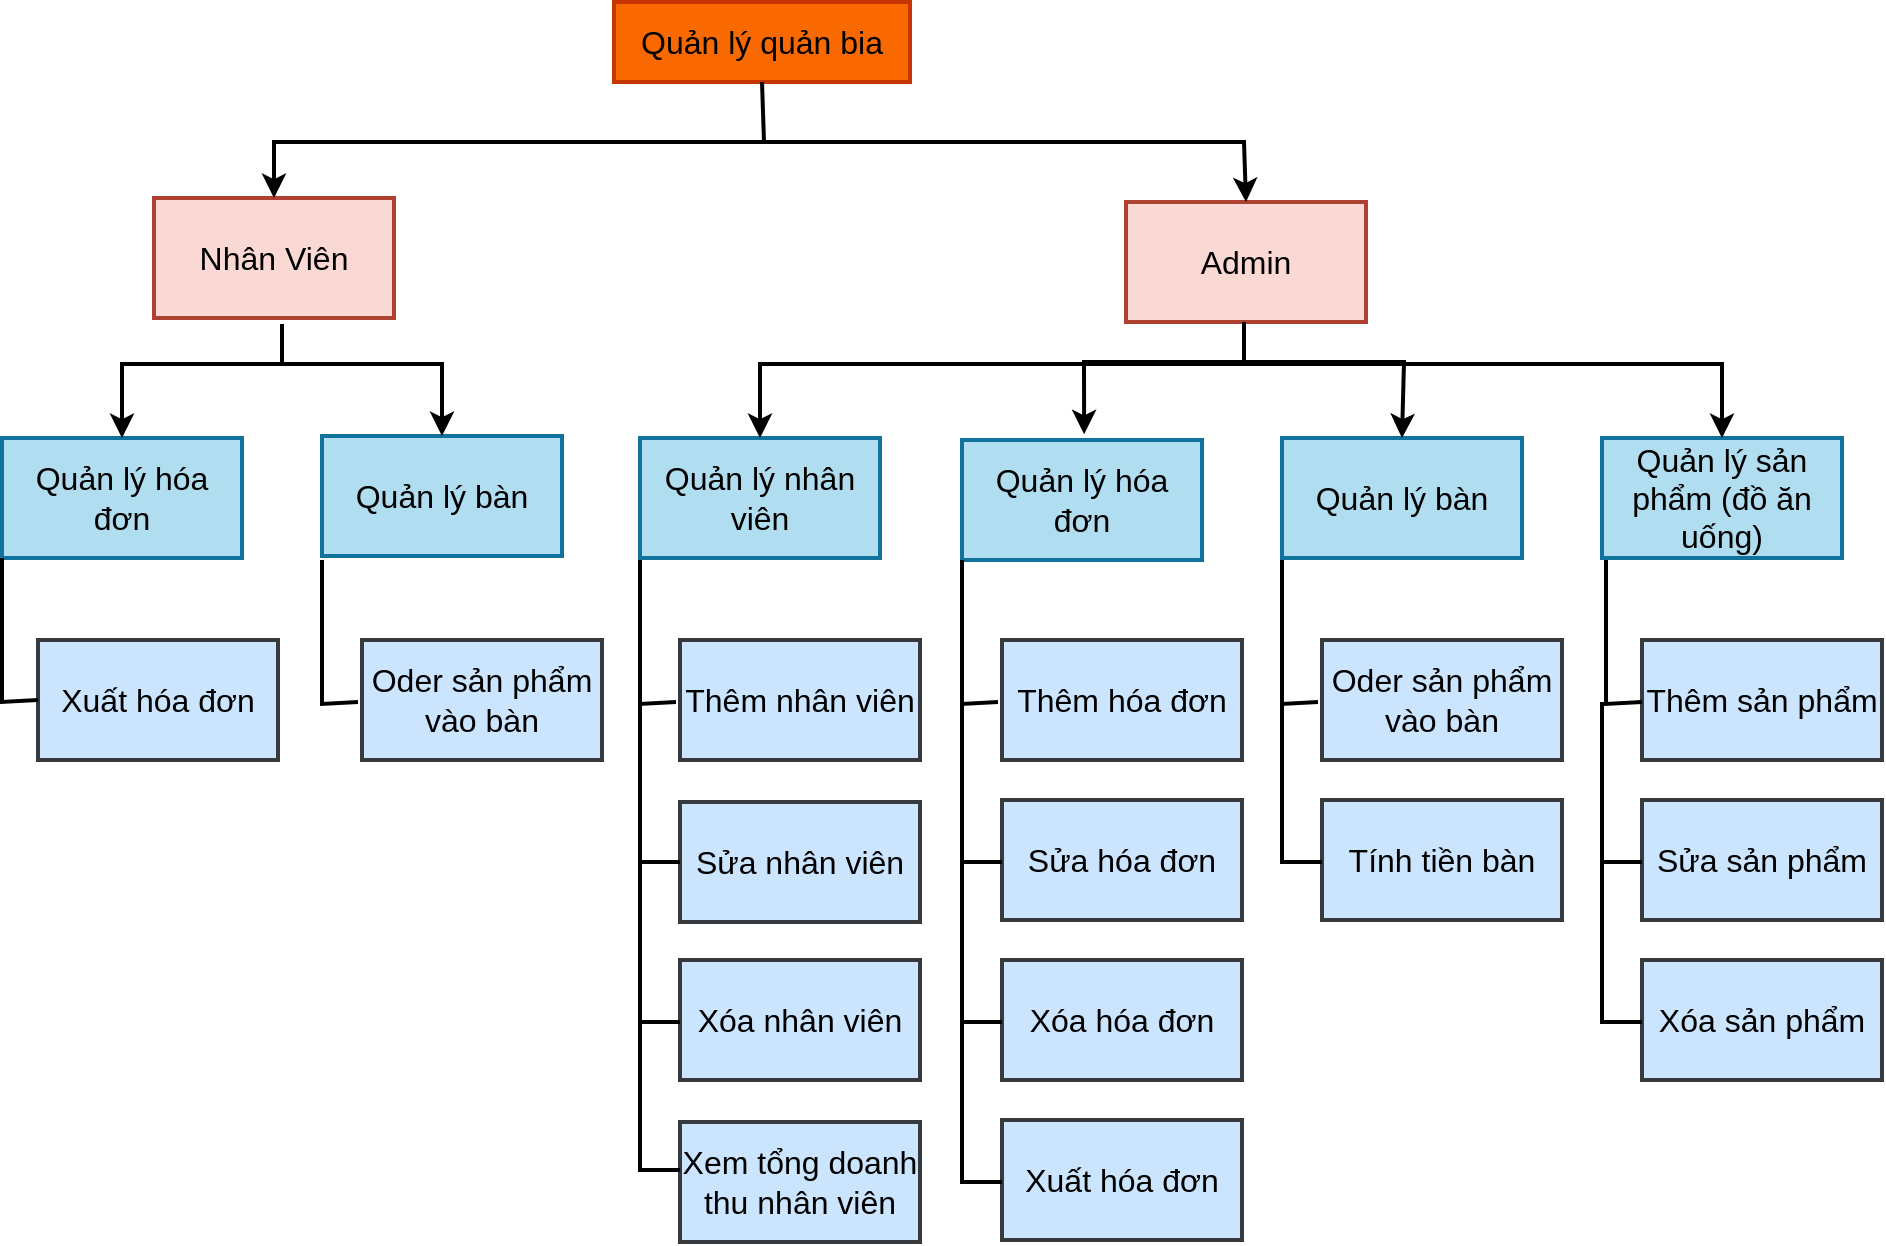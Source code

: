 <mxfile version="24.5.4" type="device">
  <diagram name="Trang-1" id="TK41pFTZRSFjJTch-Agj">
    <mxGraphModel dx="2118" dy="1188" grid="0" gridSize="10" guides="1" tooltips="1" connect="1" arrows="1" fold="1" page="0" pageScale="1" pageWidth="827" pageHeight="1169" background="none" math="0" shadow="0">
      <root>
        <mxCell id="0" />
        <mxCell id="1" parent="0" />
        <mxCell id="dIp7gTt4IQ1MrBk9j1CA-1" value="Quản lý nhân viên" style="rounded=0;whiteSpace=wrap;html=1;fillColor=#b1ddf0;strokeColor=#10739e;strokeWidth=2;fontSize=16;" vertex="1" parent="1">
          <mxGeometry x="59" y="218" width="120" height="60" as="geometry" />
        </mxCell>
        <mxCell id="dIp7gTt4IQ1MrBk9j1CA-2" value="Quản lý quản bia" style="rounded=0;whiteSpace=wrap;html=1;fillColor=#fa6800;strokeColor=#C73500;fontColor=#000000;strokeWidth=2;fontSize=16;" vertex="1" parent="1">
          <mxGeometry x="46" width="148" height="40" as="geometry" />
        </mxCell>
        <mxCell id="dIp7gTt4IQ1MrBk9j1CA-3" value="Quản lý bàn" style="rounded=0;whiteSpace=wrap;html=1;fillColor=#b1ddf0;strokeColor=#10739e;strokeWidth=2;fontSize=16;" vertex="1" parent="1">
          <mxGeometry x="380" y="218" width="120" height="60" as="geometry" />
        </mxCell>
        <mxCell id="dIp7gTt4IQ1MrBk9j1CA-4" value="Quản lý sản phẩm (đồ ăn uống)" style="rounded=0;whiteSpace=wrap;html=1;fillColor=#b1ddf0;strokeColor=#10739e;strokeWidth=2;fontSize=16;" vertex="1" parent="1">
          <mxGeometry x="540" y="218" width="120" height="60" as="geometry" />
        </mxCell>
        <mxCell id="dIp7gTt4IQ1MrBk9j1CA-5" value="Quản lý hóa đơn" style="rounded=0;whiteSpace=wrap;html=1;fillColor=#b1ddf0;strokeColor=#10739e;strokeWidth=2;fontSize=16;" vertex="1" parent="1">
          <mxGeometry x="220" y="219" width="120" height="60" as="geometry" />
        </mxCell>
        <mxCell id="dIp7gTt4IQ1MrBk9j1CA-6" value="Xóa nhân viên" style="rounded=0;whiteSpace=wrap;html=1;fillColor=#cce5ff;strokeColor=#36393d;strokeWidth=2;fontSize=16;" vertex="1" parent="1">
          <mxGeometry x="79" y="479" width="120" height="60" as="geometry" />
        </mxCell>
        <mxCell id="dIp7gTt4IQ1MrBk9j1CA-7" value="Thêm nhân viên" style="rounded=0;whiteSpace=wrap;html=1;fillColor=#cce5ff;strokeColor=#36393d;strokeWidth=2;fontSize=16;" vertex="1" parent="1">
          <mxGeometry x="79" y="319" width="120" height="60" as="geometry" />
        </mxCell>
        <mxCell id="dIp7gTt4IQ1MrBk9j1CA-9" value="Admin" style="rounded=0;whiteSpace=wrap;html=1;fillColor=#fad9d5;strokeColor=#ae4132;strokeWidth=2;fontSize=16;" vertex="1" parent="1">
          <mxGeometry x="302" y="100" width="120" height="60" as="geometry" />
        </mxCell>
        <mxCell id="dIp7gTt4IQ1MrBk9j1CA-10" value="Thêm hóa đơn" style="rounded=0;whiteSpace=wrap;html=1;fillColor=#cce5ff;strokeColor=#36393d;strokeWidth=2;fontSize=16;" vertex="1" parent="1">
          <mxGeometry x="240" y="319" width="120" height="60" as="geometry" />
        </mxCell>
        <mxCell id="dIp7gTt4IQ1MrBk9j1CA-11" value="Xuất hóa đơn" style="rounded=0;whiteSpace=wrap;html=1;fillColor=#cce5ff;strokeColor=#36393d;strokeWidth=2;fontSize=16;" vertex="1" parent="1">
          <mxGeometry x="240" y="559" width="120" height="60" as="geometry" />
        </mxCell>
        <mxCell id="dIp7gTt4IQ1MrBk9j1CA-12" value="Sửa hóa đơn" style="rounded=0;whiteSpace=wrap;html=1;fillColor=#cce5ff;strokeColor=#36393d;strokeWidth=2;fontSize=16;" vertex="1" parent="1">
          <mxGeometry x="240" y="399" width="120" height="60" as="geometry" />
        </mxCell>
        <mxCell id="dIp7gTt4IQ1MrBk9j1CA-13" value="Xóa hóa đơn" style="rounded=0;whiteSpace=wrap;html=1;fillColor=#cce5ff;strokeColor=#36393d;strokeWidth=2;fontSize=16;" vertex="1" parent="1">
          <mxGeometry x="240" y="479" width="120" height="60" as="geometry" />
        </mxCell>
        <mxCell id="dIp7gTt4IQ1MrBk9j1CA-14" value="Oder sản phẩm vào bàn" style="rounded=0;whiteSpace=wrap;html=1;fillColor=#cce5ff;strokeColor=#36393d;strokeWidth=2;fontSize=16;" vertex="1" parent="1">
          <mxGeometry x="400" y="319" width="120" height="60" as="geometry" />
        </mxCell>
        <mxCell id="dIp7gTt4IQ1MrBk9j1CA-15" value="Tính tiền bàn" style="rounded=0;whiteSpace=wrap;html=1;fillColor=#cce5ff;strokeColor=#36393d;strokeWidth=2;fontSize=16;" vertex="1" parent="1">
          <mxGeometry x="400" y="399" width="120" height="60" as="geometry" />
        </mxCell>
        <mxCell id="dIp7gTt4IQ1MrBk9j1CA-16" value="Thêm sản phẩm" style="rounded=0;whiteSpace=wrap;html=1;fillColor=#cce5ff;strokeColor=#36393d;strokeWidth=2;fontSize=16;" vertex="1" parent="1">
          <mxGeometry x="560" y="319" width="120" height="60" as="geometry" />
        </mxCell>
        <mxCell id="dIp7gTt4IQ1MrBk9j1CA-18" value="Sửa sản phẩm" style="rounded=0;whiteSpace=wrap;html=1;fillColor=#cce5ff;strokeColor=#36393d;strokeWidth=2;fontSize=16;" vertex="1" parent="1">
          <mxGeometry x="560" y="399" width="120" height="60" as="geometry" />
        </mxCell>
        <mxCell id="dIp7gTt4IQ1MrBk9j1CA-19" value="Xóa sản phẩm" style="rounded=0;whiteSpace=wrap;html=1;fillColor=#cce5ff;strokeColor=#36393d;strokeWidth=2;fontSize=16;" vertex="1" parent="1">
          <mxGeometry x="560" y="479" width="120" height="60" as="geometry" />
        </mxCell>
        <mxCell id="dIp7gTt4IQ1MrBk9j1CA-21" value="Xem tổng doanh thu nhân viên" style="rounded=0;whiteSpace=wrap;html=1;fillColor=#cce5ff;strokeColor=#36393d;strokeWidth=2;fontSize=16;" vertex="1" parent="1">
          <mxGeometry x="79" y="560" width="120" height="60" as="geometry" />
        </mxCell>
        <mxCell id="dIp7gTt4IQ1MrBk9j1CA-22" value="Sửa nhân viên" style="rounded=0;whiteSpace=wrap;html=1;fillColor=#cce5ff;strokeColor=#36393d;strokeWidth=2;fontSize=16;" vertex="1" parent="1">
          <mxGeometry x="79" y="400" width="120" height="60" as="geometry" />
        </mxCell>
        <mxCell id="dIp7gTt4IQ1MrBk9j1CA-23" value="Nhân Viên" style="rounded=0;whiteSpace=wrap;html=1;fillColor=#fad9d5;strokeColor=#ae4132;strokeWidth=2;fontSize=16;" vertex="1" parent="1">
          <mxGeometry x="-184" y="98" width="120" height="60" as="geometry" />
        </mxCell>
        <mxCell id="dIp7gTt4IQ1MrBk9j1CA-25" value="Quản lý hóa đơn" style="rounded=0;whiteSpace=wrap;html=1;fillColor=#b1ddf0;strokeColor=#10739e;strokeWidth=2;fontSize=16;" vertex="1" parent="1">
          <mxGeometry x="-260" y="218" width="120" height="60" as="geometry" />
        </mxCell>
        <mxCell id="dIp7gTt4IQ1MrBk9j1CA-26" value="Quản lý bàn" style="rounded=0;whiteSpace=wrap;html=1;fillColor=#b1ddf0;strokeColor=#10739e;strokeWidth=2;fontSize=16;" vertex="1" parent="1">
          <mxGeometry x="-100" y="217" width="120" height="60" as="geometry" />
        </mxCell>
        <mxCell id="dIp7gTt4IQ1MrBk9j1CA-27" value="Oder sản phẩm vào bàn" style="rounded=0;whiteSpace=wrap;html=1;fillColor=#cce5ff;strokeColor=#36393d;strokeWidth=2;fontSize=16;" vertex="1" parent="1">
          <mxGeometry x="-80" y="319" width="120" height="60" as="geometry" />
        </mxCell>
        <mxCell id="dIp7gTt4IQ1MrBk9j1CA-28" value="Xuất hóa đơn" style="rounded=0;whiteSpace=wrap;html=1;fillColor=#cce5ff;strokeColor=#36393d;strokeWidth=2;fontSize=16;" vertex="1" parent="1">
          <mxGeometry x="-242" y="319" width="120" height="60" as="geometry" />
        </mxCell>
        <mxCell id="dIp7gTt4IQ1MrBk9j1CA-30" value="" style="endArrow=none;html=1;rounded=0;fontSize=12;strokeWidth=2;entryX=0;entryY=1;entryDx=0;entryDy=0;exitX=0;exitY=0.5;exitDx=0;exitDy=0;" edge="1" parent="1" source="dIp7gTt4IQ1MrBk9j1CA-28" target="dIp7gTt4IQ1MrBk9j1CA-25">
          <mxGeometry width="50" height="50" relative="1" as="geometry">
            <mxPoint x="-270" y="350" as="sourcePoint" />
            <mxPoint x="-220" y="300" as="targetPoint" />
            <Array as="points">
              <mxPoint x="-260" y="350" />
            </Array>
          </mxGeometry>
        </mxCell>
        <mxCell id="dIp7gTt4IQ1MrBk9j1CA-31" value="" style="endArrow=none;html=1;rounded=0;fontSize=12;strokeWidth=2;entryX=0;entryY=1;entryDx=0;entryDy=0;exitX=0;exitY=0.5;exitDx=0;exitDy=0;" edge="1" parent="1">
          <mxGeometry width="50" height="50" relative="1" as="geometry">
            <mxPoint x="-82" y="350" as="sourcePoint" />
            <mxPoint x="-100" y="279" as="targetPoint" />
            <Array as="points">
              <mxPoint x="-100" y="351" />
            </Array>
          </mxGeometry>
        </mxCell>
        <mxCell id="dIp7gTt4IQ1MrBk9j1CA-32" value="" style="endArrow=none;html=1;rounded=0;fontSize=12;strokeWidth=2;entryX=0;entryY=1;entryDx=0;entryDy=0;exitX=0;exitY=0.5;exitDx=0;exitDy=0;" edge="1" parent="1">
          <mxGeometry width="50" height="50" relative="1" as="geometry">
            <mxPoint x="77" y="350" as="sourcePoint" />
            <mxPoint x="59" y="279" as="targetPoint" />
            <Array as="points">
              <mxPoint x="59" y="351" />
            </Array>
          </mxGeometry>
        </mxCell>
        <mxCell id="dIp7gTt4IQ1MrBk9j1CA-33" value="" style="endArrow=none;html=1;rounded=0;fontSize=12;strokeWidth=2;entryX=0;entryY=1;entryDx=0;entryDy=0;exitX=0;exitY=0.5;exitDx=0;exitDy=0;" edge="1" parent="1">
          <mxGeometry width="50" height="50" relative="1" as="geometry">
            <mxPoint x="238" y="350" as="sourcePoint" />
            <mxPoint x="220" y="279" as="targetPoint" />
            <Array as="points">
              <mxPoint x="220" y="351" />
            </Array>
          </mxGeometry>
        </mxCell>
        <mxCell id="dIp7gTt4IQ1MrBk9j1CA-34" value="" style="endArrow=none;html=1;rounded=0;fontSize=12;strokeWidth=2;entryX=0;entryY=1;entryDx=0;entryDy=0;exitX=0;exitY=0.5;exitDx=0;exitDy=0;" edge="1" parent="1">
          <mxGeometry width="50" height="50" relative="1" as="geometry">
            <mxPoint x="398" y="350" as="sourcePoint" />
            <mxPoint x="380" y="279" as="targetPoint" />
            <Array as="points">
              <mxPoint x="380" y="351" />
            </Array>
          </mxGeometry>
        </mxCell>
        <mxCell id="dIp7gTt4IQ1MrBk9j1CA-35" value="" style="endArrow=none;html=1;rounded=0;fontSize=12;strokeWidth=2;entryX=0;entryY=1;entryDx=0;entryDy=0;exitX=0;exitY=0.5;exitDx=0;exitDy=0;" edge="1" parent="1">
          <mxGeometry width="50" height="50" relative="1" as="geometry">
            <mxPoint x="560" y="350" as="sourcePoint" />
            <mxPoint x="542" y="279" as="targetPoint" />
            <Array as="points">
              <mxPoint x="542" y="351" />
            </Array>
          </mxGeometry>
        </mxCell>
        <mxCell id="dIp7gTt4IQ1MrBk9j1CA-37" value="" style="endArrow=none;html=1;rounded=0;fontSize=12;strokeWidth=2;entryX=0;entryY=1;entryDx=0;entryDy=0;exitX=0;exitY=0.5;exitDx=0;exitDy=0;" edge="1" parent="1" source="dIp7gTt4IQ1MrBk9j1CA-22">
          <mxGeometry width="50" height="50" relative="1" as="geometry">
            <mxPoint x="77" y="421" as="sourcePoint" />
            <mxPoint x="59" y="350" as="targetPoint" />
            <Array as="points">
              <mxPoint x="59" y="430" />
            </Array>
          </mxGeometry>
        </mxCell>
        <mxCell id="dIp7gTt4IQ1MrBk9j1CA-39" value="" style="endArrow=none;html=1;rounded=0;fontSize=12;strokeWidth=2;entryX=0;entryY=1;entryDx=0;entryDy=0;exitX=0;exitY=0.5;exitDx=0;exitDy=0;" edge="1" parent="1">
          <mxGeometry width="50" height="50" relative="1" as="geometry">
            <mxPoint x="79" y="510" as="sourcePoint" />
            <mxPoint x="59" y="430" as="targetPoint" />
            <Array as="points">
              <mxPoint x="59" y="510" />
            </Array>
          </mxGeometry>
        </mxCell>
        <mxCell id="dIp7gTt4IQ1MrBk9j1CA-40" value="" style="endArrow=none;html=1;rounded=0;fontSize=12;strokeWidth=2;entryX=0;entryY=1;entryDx=0;entryDy=0;exitX=0;exitY=0.5;exitDx=0;exitDy=0;" edge="1" parent="1">
          <mxGeometry width="50" height="50" relative="1" as="geometry">
            <mxPoint x="79" y="584" as="sourcePoint" />
            <mxPoint x="59" y="504" as="targetPoint" />
            <Array as="points">
              <mxPoint x="59" y="584" />
            </Array>
          </mxGeometry>
        </mxCell>
        <mxCell id="dIp7gTt4IQ1MrBk9j1CA-41" value="" style="endArrow=none;html=1;rounded=0;fontSize=12;strokeWidth=2;entryX=0;entryY=1;entryDx=0;entryDy=0;exitX=0;exitY=0.5;exitDx=0;exitDy=0;" edge="1" parent="1">
          <mxGeometry width="50" height="50" relative="1" as="geometry">
            <mxPoint x="240" y="430" as="sourcePoint" />
            <mxPoint x="220" y="350" as="targetPoint" />
            <Array as="points">
              <mxPoint x="220" y="430" />
            </Array>
          </mxGeometry>
        </mxCell>
        <mxCell id="dIp7gTt4IQ1MrBk9j1CA-42" value="" style="endArrow=none;html=1;rounded=0;fontSize=12;strokeWidth=2;entryX=0;entryY=1;entryDx=0;entryDy=0;exitX=0;exitY=0.5;exitDx=0;exitDy=0;" edge="1" parent="1">
          <mxGeometry width="50" height="50" relative="1" as="geometry">
            <mxPoint x="240" y="510" as="sourcePoint" />
            <mxPoint x="220" y="430" as="targetPoint" />
            <Array as="points">
              <mxPoint x="220" y="510" />
            </Array>
          </mxGeometry>
        </mxCell>
        <mxCell id="dIp7gTt4IQ1MrBk9j1CA-43" value="" style="endArrow=none;html=1;rounded=0;fontSize=12;strokeWidth=2;entryX=0;entryY=1;entryDx=0;entryDy=0;exitX=0;exitY=0.5;exitDx=0;exitDy=0;" edge="1" parent="1">
          <mxGeometry width="50" height="50" relative="1" as="geometry">
            <mxPoint x="240" y="590" as="sourcePoint" />
            <mxPoint x="220" y="510" as="targetPoint" />
            <Array as="points">
              <mxPoint x="220" y="590" />
            </Array>
          </mxGeometry>
        </mxCell>
        <mxCell id="dIp7gTt4IQ1MrBk9j1CA-44" value="" style="endArrow=none;html=1;rounded=0;fontSize=12;strokeWidth=2;entryX=0;entryY=1;entryDx=0;entryDy=0;exitX=0;exitY=0.5;exitDx=0;exitDy=0;" edge="1" parent="1">
          <mxGeometry width="50" height="50" relative="1" as="geometry">
            <mxPoint x="400" y="430" as="sourcePoint" />
            <mxPoint x="380" y="350" as="targetPoint" />
            <Array as="points">
              <mxPoint x="380" y="430" />
            </Array>
          </mxGeometry>
        </mxCell>
        <mxCell id="dIp7gTt4IQ1MrBk9j1CA-45" value="" style="endArrow=none;html=1;rounded=0;fontSize=12;strokeWidth=2;entryX=0;entryY=1;entryDx=0;entryDy=0;exitX=0;exitY=0.5;exitDx=0;exitDy=0;" edge="1" parent="1">
          <mxGeometry width="50" height="50" relative="1" as="geometry">
            <mxPoint x="560" y="430" as="sourcePoint" />
            <mxPoint x="540" y="350" as="targetPoint" />
            <Array as="points">
              <mxPoint x="540" y="430" />
            </Array>
          </mxGeometry>
        </mxCell>
        <mxCell id="dIp7gTt4IQ1MrBk9j1CA-46" value="" style="endArrow=none;html=1;rounded=0;fontSize=12;strokeWidth=2;entryX=0;entryY=1;entryDx=0;entryDy=0;exitX=0;exitY=0.5;exitDx=0;exitDy=0;" edge="1" parent="1">
          <mxGeometry width="50" height="50" relative="1" as="geometry">
            <mxPoint x="560" y="510" as="sourcePoint" />
            <mxPoint x="540" y="430" as="targetPoint" />
            <Array as="points">
              <mxPoint x="540" y="510" />
            </Array>
          </mxGeometry>
        </mxCell>
        <mxCell id="dIp7gTt4IQ1MrBk9j1CA-48" value="" style="endArrow=classic;startArrow=classic;html=1;rounded=0;strokeWidth=2;entryX=0.5;entryY=0;entryDx=0;entryDy=0;exitX=0.5;exitY=0;exitDx=0;exitDy=0;" edge="1" parent="1" source="dIp7gTt4IQ1MrBk9j1CA-23" target="dIp7gTt4IQ1MrBk9j1CA-9">
          <mxGeometry width="50" height="50" relative="1" as="geometry">
            <mxPoint x="111" y="90" as="sourcePoint" />
            <mxPoint x="161" y="40" as="targetPoint" />
            <Array as="points">
              <mxPoint x="-124" y="70" />
              <mxPoint x="361" y="70" />
            </Array>
          </mxGeometry>
        </mxCell>
        <mxCell id="dIp7gTt4IQ1MrBk9j1CA-50" value="" style="endArrow=none;html=1;rounded=0;strokeWidth=2;entryX=0.5;entryY=1;entryDx=0;entryDy=0;" edge="1" parent="1" target="dIp7gTt4IQ1MrBk9j1CA-2">
          <mxGeometry width="50" height="50" relative="1" as="geometry">
            <mxPoint x="121" y="70" as="sourcePoint" />
            <mxPoint x="121" y="90" as="targetPoint" />
          </mxGeometry>
        </mxCell>
        <mxCell id="dIp7gTt4IQ1MrBk9j1CA-51" value="" style="endArrow=classic;startArrow=classic;html=1;rounded=0;entryX=0.5;entryY=0;entryDx=0;entryDy=0;exitX=0.5;exitY=0;exitDx=0;exitDy=0;strokeWidth=2;" edge="1" parent="1" source="dIp7gTt4IQ1MrBk9j1CA-25" target="dIp7gTt4IQ1MrBk9j1CA-26">
          <mxGeometry width="50" height="50" relative="1" as="geometry">
            <mxPoint x="-200" y="199" as="sourcePoint" />
            <mxPoint x="-40" y="198" as="targetPoint" />
            <Array as="points">
              <mxPoint x="-200" y="181" />
              <mxPoint x="-40" y="181" />
            </Array>
          </mxGeometry>
        </mxCell>
        <mxCell id="dIp7gTt4IQ1MrBk9j1CA-52" value="" style="endArrow=none;html=1;rounded=0;strokeWidth=2;" edge="1" parent="1">
          <mxGeometry width="50" height="50" relative="1" as="geometry">
            <mxPoint x="-120" y="181" as="sourcePoint" />
            <mxPoint x="-120" y="161" as="targetPoint" />
          </mxGeometry>
        </mxCell>
        <mxCell id="dIp7gTt4IQ1MrBk9j1CA-53" value="" style="endArrow=none;html=1;rounded=0;strokeWidth=2;" edge="1" parent="1">
          <mxGeometry width="50" height="50" relative="1" as="geometry">
            <mxPoint x="361" y="180" as="sourcePoint" />
            <mxPoint x="361" y="160" as="targetPoint" />
          </mxGeometry>
        </mxCell>
        <mxCell id="dIp7gTt4IQ1MrBk9j1CA-54" value="" style="endArrow=classic;startArrow=classic;html=1;rounded=0;entryX=0.5;entryY=0;entryDx=0;entryDy=0;exitX=0.509;exitY=-0.048;exitDx=0;exitDy=0;strokeWidth=2;exitPerimeter=0;" edge="1" parent="1" source="dIp7gTt4IQ1MrBk9j1CA-5" target="dIp7gTt4IQ1MrBk9j1CA-3">
          <mxGeometry width="50" height="50" relative="1" as="geometry">
            <mxPoint x="281" y="198" as="sourcePoint" />
            <mxPoint x="441" y="197" as="targetPoint" />
            <Array as="points">
              <mxPoint x="281" y="180" />
              <mxPoint x="441" y="180" />
            </Array>
          </mxGeometry>
        </mxCell>
        <mxCell id="dIp7gTt4IQ1MrBk9j1CA-55" value="" style="endArrow=classic;startArrow=classic;html=1;rounded=0;exitX=0.5;exitY=0;exitDx=0;exitDy=0;strokeWidth=2;entryX=0.5;entryY=0;entryDx=0;entryDy=0;" edge="1" parent="1" source="dIp7gTt4IQ1MrBk9j1CA-1" target="dIp7gTt4IQ1MrBk9j1CA-4">
          <mxGeometry width="50" height="50" relative="1" as="geometry">
            <mxPoint x="120.2" y="196.54" as="sourcePoint" />
            <mxPoint x="600" y="210" as="targetPoint" />
            <Array as="points">
              <mxPoint x="119" y="181" />
              <mxPoint x="600" y="181" />
            </Array>
          </mxGeometry>
        </mxCell>
      </root>
    </mxGraphModel>
  </diagram>
</mxfile>
